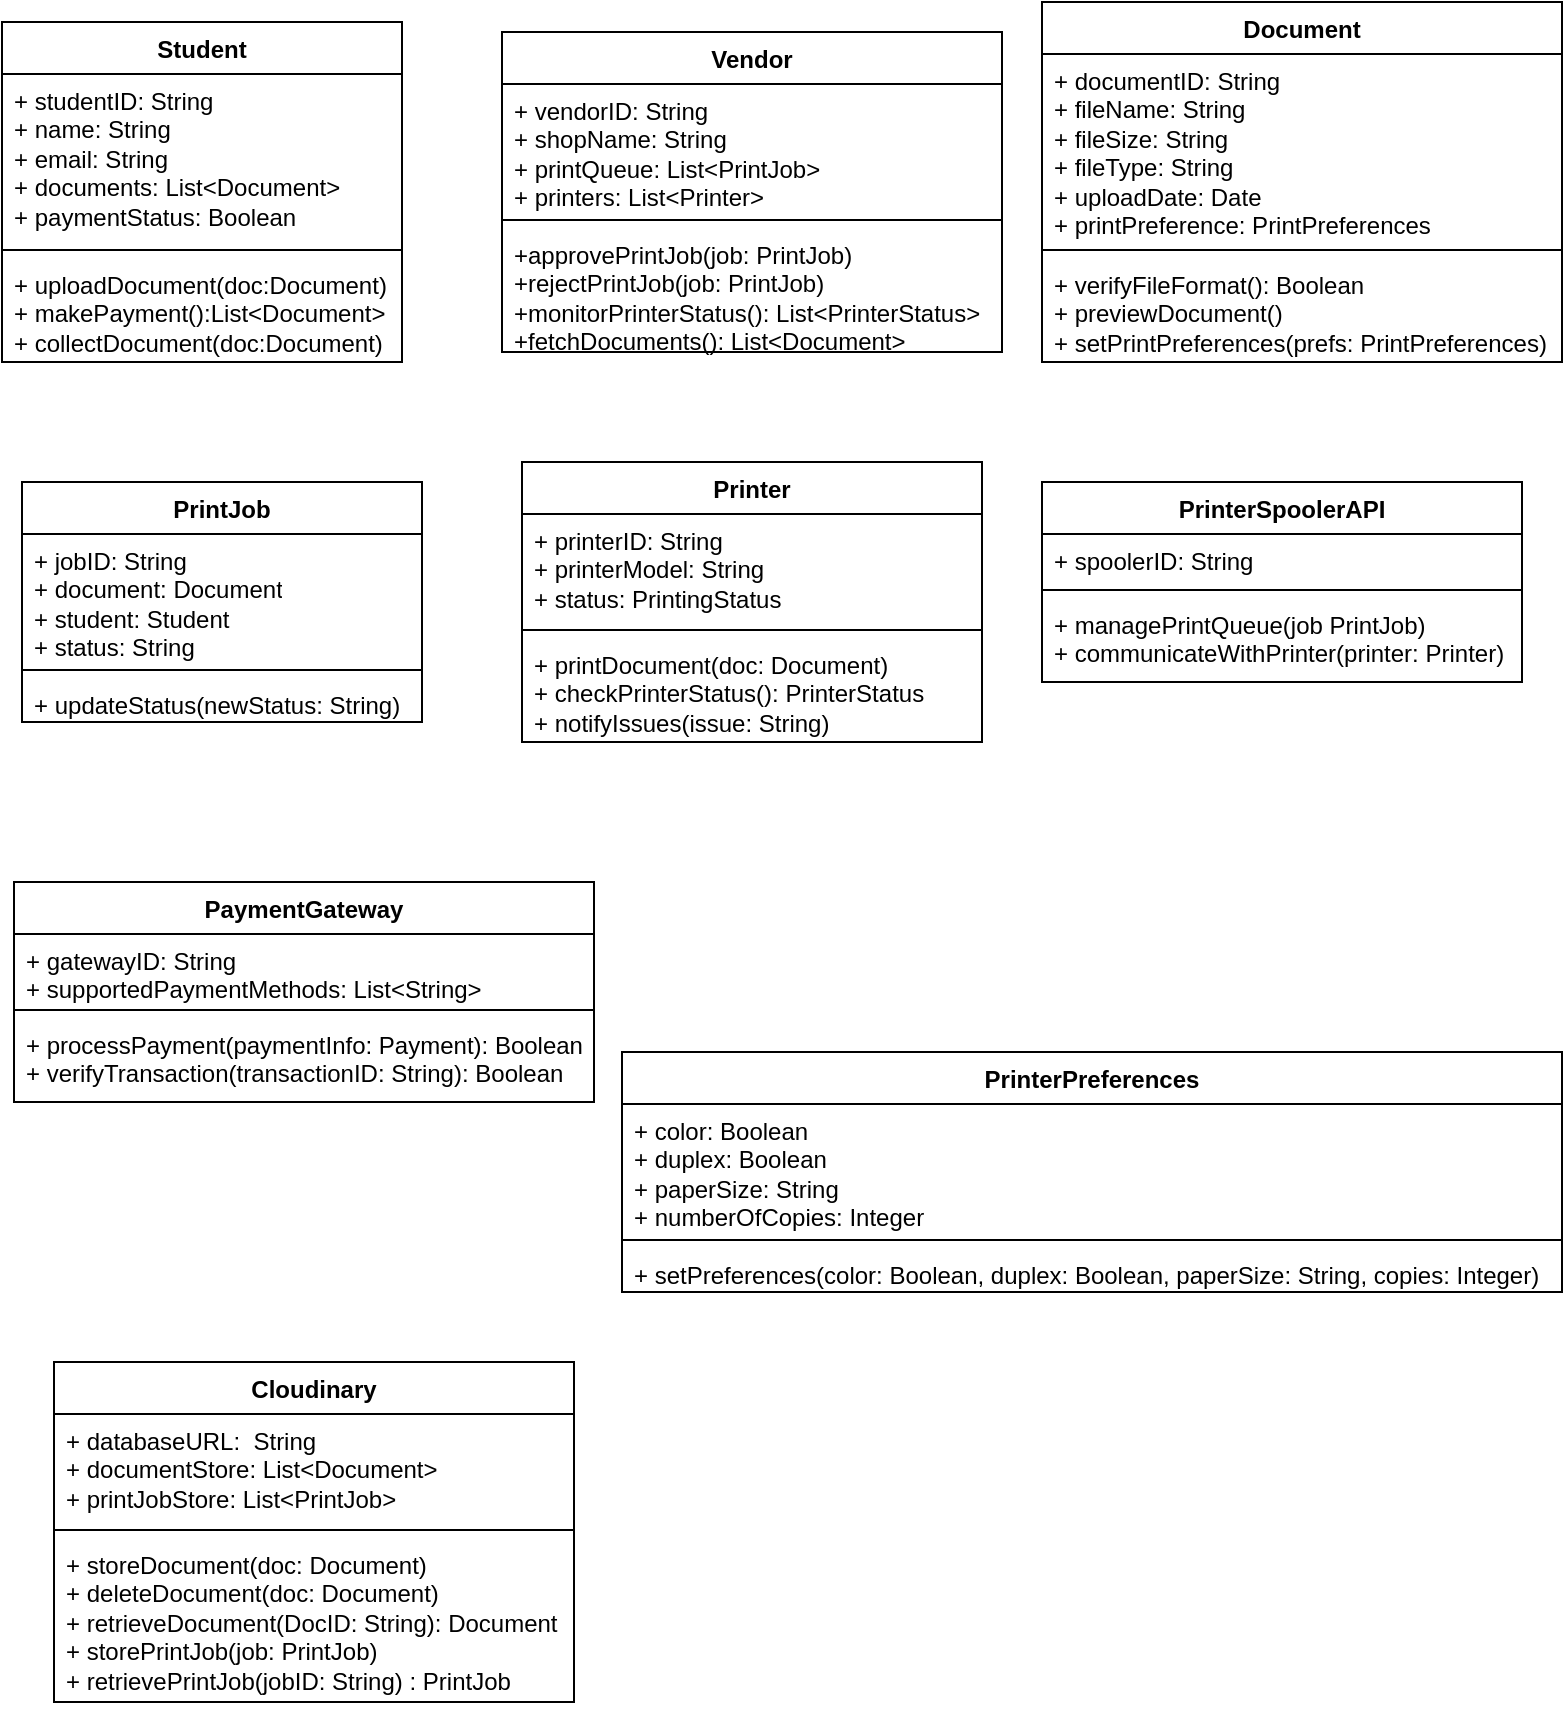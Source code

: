 <mxfile version="24.7.17">
  <diagram name="Page-1" id="TWX0GiAN4o8BfM0cLnyp">
    <mxGraphModel dx="1670" dy="738" grid="1" gridSize="10" guides="1" tooltips="1" connect="1" arrows="1" fold="1" page="1" pageScale="1" pageWidth="827" pageHeight="1169" math="0" shadow="0">
      <root>
        <mxCell id="0" />
        <mxCell id="1" parent="0" />
        <mxCell id="4VyI3I7zP8Ydm9fl96GY-1" value="Student" style="swimlane;fontStyle=1;align=center;verticalAlign=top;childLayout=stackLayout;horizontal=1;startSize=26;horizontalStack=0;resizeParent=1;resizeParentMax=0;resizeLast=0;collapsible=1;marginBottom=0;whiteSpace=wrap;html=1;" vertex="1" parent="1">
          <mxGeometry x="24" y="70" width="200" height="170" as="geometry" />
        </mxCell>
        <mxCell id="4VyI3I7zP8Ydm9fl96GY-2" value="+ studentID: String&lt;div&gt;+ name: String&lt;br&gt;&lt;/div&gt;&lt;div&gt;+ email: String&lt;br&gt;&lt;/div&gt;&lt;div&gt;+ documents: List&amp;lt;Document&amp;gt;&lt;br&gt;&lt;/div&gt;&lt;div&gt;+ paymentStatus: Boolean&lt;br&gt;&lt;/div&gt;" style="text;strokeColor=none;fillColor=none;align=left;verticalAlign=top;spacingLeft=4;spacingRight=4;overflow=hidden;rotatable=0;points=[[0,0.5],[1,0.5]];portConstraint=eastwest;whiteSpace=wrap;html=1;" vertex="1" parent="4VyI3I7zP8Ydm9fl96GY-1">
          <mxGeometry y="26" width="200" height="84" as="geometry" />
        </mxCell>
        <mxCell id="4VyI3I7zP8Ydm9fl96GY-3" value="" style="line;strokeWidth=1;fillColor=none;align=left;verticalAlign=middle;spacingTop=-1;spacingLeft=3;spacingRight=3;rotatable=0;labelPosition=right;points=[];portConstraint=eastwest;strokeColor=inherit;" vertex="1" parent="4VyI3I7zP8Ydm9fl96GY-1">
          <mxGeometry y="110" width="200" height="8" as="geometry" />
        </mxCell>
        <mxCell id="4VyI3I7zP8Ydm9fl96GY-4" value="+ uploadDocument(doc:Document)&lt;div&gt;+ makePayment():List&amp;lt;Document&amp;gt;&lt;/div&gt;&lt;div&gt;+ collectDocument(doc:Document)&lt;br&gt;&lt;div&gt;&lt;br&gt;&lt;/div&gt;&lt;/div&gt;" style="text;strokeColor=none;fillColor=none;align=left;verticalAlign=top;spacingLeft=4;spacingRight=4;overflow=hidden;rotatable=0;points=[[0,0.5],[1,0.5]];portConstraint=eastwest;whiteSpace=wrap;html=1;" vertex="1" parent="4VyI3I7zP8Ydm9fl96GY-1">
          <mxGeometry y="118" width="200" height="52" as="geometry" />
        </mxCell>
        <mxCell id="4VyI3I7zP8Ydm9fl96GY-5" value="Vendor" style="swimlane;fontStyle=1;align=center;verticalAlign=top;childLayout=stackLayout;horizontal=1;startSize=26;horizontalStack=0;resizeParent=1;resizeParentMax=0;resizeLast=0;collapsible=1;marginBottom=0;whiteSpace=wrap;html=1;" vertex="1" parent="1">
          <mxGeometry x="274" y="75" width="250" height="160" as="geometry" />
        </mxCell>
        <mxCell id="4VyI3I7zP8Ydm9fl96GY-6" value="+ vendorID: String&lt;div&gt;+ shopName: String&lt;br&gt;&lt;/div&gt;&lt;div&gt;+ printQueue: List&amp;lt;PrintJob&amp;gt;&lt;br&gt;&lt;/div&gt;&lt;div&gt;+ printers: List&amp;lt;Printer&amp;gt;&lt;/div&gt;" style="text;strokeColor=none;fillColor=none;align=left;verticalAlign=top;spacingLeft=4;spacingRight=4;overflow=hidden;rotatable=0;points=[[0,0.5],[1,0.5]];portConstraint=eastwest;whiteSpace=wrap;html=1;" vertex="1" parent="4VyI3I7zP8Ydm9fl96GY-5">
          <mxGeometry y="26" width="250" height="64" as="geometry" />
        </mxCell>
        <mxCell id="4VyI3I7zP8Ydm9fl96GY-7" value="" style="line;strokeWidth=1;fillColor=none;align=left;verticalAlign=middle;spacingTop=-1;spacingLeft=3;spacingRight=3;rotatable=0;labelPosition=right;points=[];portConstraint=eastwest;strokeColor=inherit;" vertex="1" parent="4VyI3I7zP8Ydm9fl96GY-5">
          <mxGeometry y="90" width="250" height="8" as="geometry" />
        </mxCell>
        <mxCell id="4VyI3I7zP8Ydm9fl96GY-8" value="&lt;div&gt;&lt;div&gt;+approvePrintJob(job: PrintJob)&lt;/div&gt;&lt;/div&gt;&lt;div&gt;+rejectPrintJob(job: PrintJob)&lt;/div&gt;&lt;div&gt;+monitorPrinterStatus(): List&amp;lt;PrinterStatus&amp;gt;&lt;/div&gt;&lt;div&gt;+fetchDocuments(): List&amp;lt;Document&amp;gt;&lt;/div&gt;" style="text;strokeColor=none;fillColor=none;align=left;verticalAlign=top;spacingLeft=4;spacingRight=4;overflow=hidden;rotatable=0;points=[[0,0.5],[1,0.5]];portConstraint=eastwest;whiteSpace=wrap;html=1;" vertex="1" parent="4VyI3I7zP8Ydm9fl96GY-5">
          <mxGeometry y="98" width="250" height="62" as="geometry" />
        </mxCell>
        <mxCell id="4VyI3I7zP8Ydm9fl96GY-9" value="Document" style="swimlane;fontStyle=1;align=center;verticalAlign=top;childLayout=stackLayout;horizontal=1;startSize=26;horizontalStack=0;resizeParent=1;resizeParentMax=0;resizeLast=0;collapsible=1;marginBottom=0;whiteSpace=wrap;html=1;" vertex="1" parent="1">
          <mxGeometry x="544" y="60" width="260" height="180" as="geometry" />
        </mxCell>
        <mxCell id="4VyI3I7zP8Ydm9fl96GY-10" value="+ documentID: String&lt;div&gt;+ fileName: String&lt;br&gt;&lt;/div&gt;&lt;div&gt;+ fileSize: String&lt;br&gt;&lt;/div&gt;&lt;div&gt;+ fileType: String&lt;/div&gt;&lt;div&gt;+ uploadDate: Date&lt;/div&gt;&lt;div&gt;+ printPreference: P&lt;span style=&quot;background-color: initial;&quot;&gt;rintPreferences&lt;/span&gt;&lt;/div&gt;" style="text;strokeColor=none;fillColor=none;align=left;verticalAlign=top;spacingLeft=4;spacingRight=4;overflow=hidden;rotatable=0;points=[[0,0.5],[1,0.5]];portConstraint=eastwest;whiteSpace=wrap;html=1;" vertex="1" parent="4VyI3I7zP8Ydm9fl96GY-9">
          <mxGeometry y="26" width="260" height="94" as="geometry" />
        </mxCell>
        <mxCell id="4VyI3I7zP8Ydm9fl96GY-11" value="" style="line;strokeWidth=1;fillColor=none;align=left;verticalAlign=middle;spacingTop=-1;spacingLeft=3;spacingRight=3;rotatable=0;labelPosition=right;points=[];portConstraint=eastwest;strokeColor=inherit;" vertex="1" parent="4VyI3I7zP8Ydm9fl96GY-9">
          <mxGeometry y="120" width="260" height="8" as="geometry" />
        </mxCell>
        <mxCell id="4VyI3I7zP8Ydm9fl96GY-12" value="&lt;div&gt;&lt;div&gt;+ verifyFileFormat(): Boolean&lt;/div&gt;&lt;/div&gt;&lt;div&gt;+ previewDocument()&lt;/div&gt;&lt;div&gt;+&amp;nbsp;setPrintPreferences(prefs: PrintPreferences)&lt;/div&gt;" style="text;strokeColor=none;fillColor=none;align=left;verticalAlign=top;spacingLeft=4;spacingRight=4;overflow=hidden;rotatable=0;points=[[0,0.5],[1,0.5]];portConstraint=eastwest;whiteSpace=wrap;html=1;" vertex="1" parent="4VyI3I7zP8Ydm9fl96GY-9">
          <mxGeometry y="128" width="260" height="52" as="geometry" />
        </mxCell>
        <mxCell id="4VyI3I7zP8Ydm9fl96GY-13" value="PrintJob" style="swimlane;fontStyle=1;align=center;verticalAlign=top;childLayout=stackLayout;horizontal=1;startSize=26;horizontalStack=0;resizeParent=1;resizeParentMax=0;resizeLast=0;collapsible=1;marginBottom=0;whiteSpace=wrap;html=1;" vertex="1" parent="1">
          <mxGeometry x="34" y="300" width="200" height="120" as="geometry" />
        </mxCell>
        <mxCell id="4VyI3I7zP8Ydm9fl96GY-14" value="+ jobID: String&lt;div&gt;+ document: D&lt;span style=&quot;background-color: initial;&quot;&gt;ocument&lt;/span&gt;&lt;/div&gt;&lt;div&gt;&lt;span style=&quot;background-color: initial;&quot;&gt;+ student: Student&lt;/span&gt;&lt;/div&gt;&lt;div&gt;&lt;span style=&quot;background-color: initial;&quot;&gt;+ status: String&lt;/span&gt;&lt;/div&gt;" style="text;strokeColor=none;fillColor=none;align=left;verticalAlign=top;spacingLeft=4;spacingRight=4;overflow=hidden;rotatable=0;points=[[0,0.5],[1,0.5]];portConstraint=eastwest;whiteSpace=wrap;html=1;" vertex="1" parent="4VyI3I7zP8Ydm9fl96GY-13">
          <mxGeometry y="26" width="200" height="64" as="geometry" />
        </mxCell>
        <mxCell id="4VyI3I7zP8Ydm9fl96GY-15" value="" style="line;strokeWidth=1;fillColor=none;align=left;verticalAlign=middle;spacingTop=-1;spacingLeft=3;spacingRight=3;rotatable=0;labelPosition=right;points=[];portConstraint=eastwest;strokeColor=inherit;" vertex="1" parent="4VyI3I7zP8Ydm9fl96GY-13">
          <mxGeometry y="90" width="200" height="8" as="geometry" />
        </mxCell>
        <mxCell id="4VyI3I7zP8Ydm9fl96GY-16" value="&lt;div&gt;&lt;div&gt;+ updateStatus(newStatus: String)&lt;/div&gt;&lt;/div&gt;" style="text;strokeColor=none;fillColor=none;align=left;verticalAlign=top;spacingLeft=4;spacingRight=4;overflow=hidden;rotatable=0;points=[[0,0.5],[1,0.5]];portConstraint=eastwest;whiteSpace=wrap;html=1;" vertex="1" parent="4VyI3I7zP8Ydm9fl96GY-13">
          <mxGeometry y="98" width="200" height="22" as="geometry" />
        </mxCell>
        <mxCell id="4VyI3I7zP8Ydm9fl96GY-17" value="Printer" style="swimlane;fontStyle=1;align=center;verticalAlign=top;childLayout=stackLayout;horizontal=1;startSize=26;horizontalStack=0;resizeParent=1;resizeParentMax=0;resizeLast=0;collapsible=1;marginBottom=0;whiteSpace=wrap;html=1;" vertex="1" parent="1">
          <mxGeometry x="284" y="290" width="230" height="140" as="geometry" />
        </mxCell>
        <mxCell id="4VyI3I7zP8Ydm9fl96GY-18" value="+ printerID: String&lt;div&gt;+ printerModel: String&lt;br&gt;&lt;/div&gt;&lt;div&gt;+ status: PrintingStatus&lt;/div&gt;" style="text;strokeColor=none;fillColor=none;align=left;verticalAlign=top;spacingLeft=4;spacingRight=4;overflow=hidden;rotatable=0;points=[[0,0.5],[1,0.5]];portConstraint=eastwest;whiteSpace=wrap;html=1;" vertex="1" parent="4VyI3I7zP8Ydm9fl96GY-17">
          <mxGeometry y="26" width="230" height="54" as="geometry" />
        </mxCell>
        <mxCell id="4VyI3I7zP8Ydm9fl96GY-19" value="" style="line;strokeWidth=1;fillColor=none;align=left;verticalAlign=middle;spacingTop=-1;spacingLeft=3;spacingRight=3;rotatable=0;labelPosition=right;points=[];portConstraint=eastwest;strokeColor=inherit;" vertex="1" parent="4VyI3I7zP8Ydm9fl96GY-17">
          <mxGeometry y="80" width="230" height="8" as="geometry" />
        </mxCell>
        <mxCell id="4VyI3I7zP8Ydm9fl96GY-20" value="+ printDocument(doc: Document)&lt;div&gt;+ checkPrinterStatus(): PrinterStatus&lt;/div&gt;&lt;div&gt;+ notifyIssues(issue: String)&lt;/div&gt;" style="text;strokeColor=none;fillColor=none;align=left;verticalAlign=top;spacingLeft=4;spacingRight=4;overflow=hidden;rotatable=0;points=[[0,0.5],[1,0.5]];portConstraint=eastwest;whiteSpace=wrap;html=1;" vertex="1" parent="4VyI3I7zP8Ydm9fl96GY-17">
          <mxGeometry y="88" width="230" height="52" as="geometry" />
        </mxCell>
        <mxCell id="4VyI3I7zP8Ydm9fl96GY-21" value="PaymentGateway" style="swimlane;fontStyle=1;align=center;verticalAlign=top;childLayout=stackLayout;horizontal=1;startSize=26;horizontalStack=0;resizeParent=1;resizeParentMax=0;resizeLast=0;collapsible=1;marginBottom=0;whiteSpace=wrap;html=1;" vertex="1" parent="1">
          <mxGeometry x="30" y="500" width="290" height="110" as="geometry" />
        </mxCell>
        <mxCell id="4VyI3I7zP8Ydm9fl96GY-22" value="+ gatewayID: String&lt;div&gt;+ supportedPaymentMethods: List&amp;lt;String&amp;gt;&lt;br&gt;&lt;/div&gt;" style="text;strokeColor=none;fillColor=none;align=left;verticalAlign=top;spacingLeft=4;spacingRight=4;overflow=hidden;rotatable=0;points=[[0,0.5],[1,0.5]];portConstraint=eastwest;whiteSpace=wrap;html=1;" vertex="1" parent="4VyI3I7zP8Ydm9fl96GY-21">
          <mxGeometry y="26" width="290" height="34" as="geometry" />
        </mxCell>
        <mxCell id="4VyI3I7zP8Ydm9fl96GY-23" value="" style="line;strokeWidth=1;fillColor=none;align=left;verticalAlign=middle;spacingTop=-1;spacingLeft=3;spacingRight=3;rotatable=0;labelPosition=right;points=[];portConstraint=eastwest;strokeColor=inherit;" vertex="1" parent="4VyI3I7zP8Ydm9fl96GY-21">
          <mxGeometry y="60" width="290" height="8" as="geometry" />
        </mxCell>
        <mxCell id="4VyI3I7zP8Ydm9fl96GY-24" value="&lt;div&gt;&lt;div&gt;+ processPayment(paymentInfo: Payment): Boolean&lt;/div&gt;&lt;/div&gt;&lt;div&gt;+ verifyTransaction(transactionID: String): Boolean&lt;/div&gt;" style="text;strokeColor=none;fillColor=none;align=left;verticalAlign=top;spacingLeft=4;spacingRight=4;overflow=hidden;rotatable=0;points=[[0,0.5],[1,0.5]];portConstraint=eastwest;whiteSpace=wrap;html=1;" vertex="1" parent="4VyI3I7zP8Ydm9fl96GY-21">
          <mxGeometry y="68" width="290" height="42" as="geometry" />
        </mxCell>
        <mxCell id="4VyI3I7zP8Ydm9fl96GY-25" value="PrinterPreferences" style="swimlane;fontStyle=1;align=center;verticalAlign=top;childLayout=stackLayout;horizontal=1;startSize=26;horizontalStack=0;resizeParent=1;resizeParentMax=0;resizeLast=0;collapsible=1;marginBottom=0;whiteSpace=wrap;html=1;" vertex="1" parent="1">
          <mxGeometry x="334" y="585" width="470" height="120" as="geometry" />
        </mxCell>
        <mxCell id="4VyI3I7zP8Ydm9fl96GY-26" value="+ color: Boolean&lt;div&gt;+ duplex: Boolean&lt;/div&gt;&lt;div&gt;+ paperSize: String&lt;/div&gt;&lt;div&gt;+ numberOfCopies: Integer&lt;/div&gt;" style="text;strokeColor=none;fillColor=none;align=left;verticalAlign=top;spacingLeft=4;spacingRight=4;overflow=hidden;rotatable=0;points=[[0,0.5],[1,0.5]];portConstraint=eastwest;whiteSpace=wrap;html=1;" vertex="1" parent="4VyI3I7zP8Ydm9fl96GY-25">
          <mxGeometry y="26" width="470" height="64" as="geometry" />
        </mxCell>
        <mxCell id="4VyI3I7zP8Ydm9fl96GY-27" value="" style="line;strokeWidth=1;fillColor=none;align=left;verticalAlign=middle;spacingTop=-1;spacingLeft=3;spacingRight=3;rotatable=0;labelPosition=right;points=[];portConstraint=eastwest;strokeColor=inherit;" vertex="1" parent="4VyI3I7zP8Ydm9fl96GY-25">
          <mxGeometry y="90" width="470" height="8" as="geometry" />
        </mxCell>
        <mxCell id="4VyI3I7zP8Ydm9fl96GY-28" value="&lt;div&gt;&lt;div&gt;+&amp;nbsp;setPreferences(color: Boolean, duplex: Boolean, paperSize: String, copies: Integer)&lt;/div&gt;&lt;/div&gt;" style="text;strokeColor=none;fillColor=none;align=left;verticalAlign=top;spacingLeft=4;spacingRight=4;overflow=hidden;rotatable=0;points=[[0,0.5],[1,0.5]];portConstraint=eastwest;whiteSpace=wrap;html=1;" vertex="1" parent="4VyI3I7zP8Ydm9fl96GY-25">
          <mxGeometry y="98" width="470" height="22" as="geometry" />
        </mxCell>
        <mxCell id="4VyI3I7zP8Ydm9fl96GY-29" value="PrinterSpoolerAPI" style="swimlane;fontStyle=1;align=center;verticalAlign=top;childLayout=stackLayout;horizontal=1;startSize=26;horizontalStack=0;resizeParent=1;resizeParentMax=0;resizeLast=0;collapsible=1;marginBottom=0;whiteSpace=wrap;html=1;" vertex="1" parent="1">
          <mxGeometry x="544" y="300" width="240" height="100" as="geometry" />
        </mxCell>
        <mxCell id="4VyI3I7zP8Ydm9fl96GY-30" value="+ spoolerID: String" style="text;strokeColor=none;fillColor=none;align=left;verticalAlign=top;spacingLeft=4;spacingRight=4;overflow=hidden;rotatable=0;points=[[0,0.5],[1,0.5]];portConstraint=eastwest;whiteSpace=wrap;html=1;" vertex="1" parent="4VyI3I7zP8Ydm9fl96GY-29">
          <mxGeometry y="26" width="240" height="24" as="geometry" />
        </mxCell>
        <mxCell id="4VyI3I7zP8Ydm9fl96GY-31" value="" style="line;strokeWidth=1;fillColor=none;align=left;verticalAlign=middle;spacingTop=-1;spacingLeft=3;spacingRight=3;rotatable=0;labelPosition=right;points=[];portConstraint=eastwest;strokeColor=inherit;" vertex="1" parent="4VyI3I7zP8Ydm9fl96GY-29">
          <mxGeometry y="50" width="240" height="8" as="geometry" />
        </mxCell>
        <mxCell id="4VyI3I7zP8Ydm9fl96GY-32" value="+ managePrintQueue(job PrintJob)&lt;div&gt;+ communicateWithPrinter(printer: Printer)&lt;/div&gt;" style="text;strokeColor=none;fillColor=none;align=left;verticalAlign=top;spacingLeft=4;spacingRight=4;overflow=hidden;rotatable=0;points=[[0,0.5],[1,0.5]];portConstraint=eastwest;whiteSpace=wrap;html=1;" vertex="1" parent="4VyI3I7zP8Ydm9fl96GY-29">
          <mxGeometry y="58" width="240" height="42" as="geometry" />
        </mxCell>
        <mxCell id="4VyI3I7zP8Ydm9fl96GY-33" value="Cloudinary" style="swimlane;fontStyle=1;align=center;verticalAlign=top;childLayout=stackLayout;horizontal=1;startSize=26;horizontalStack=0;resizeParent=1;resizeParentMax=0;resizeLast=0;collapsible=1;marginBottom=0;whiteSpace=wrap;html=1;" vertex="1" parent="1">
          <mxGeometry x="50" y="740" width="260" height="170" as="geometry" />
        </mxCell>
        <mxCell id="4VyI3I7zP8Ydm9fl96GY-34" value="+ databaseURL:&amp;nbsp; String&lt;div&gt;+ documentStore: List&amp;lt;Document&amp;gt;&lt;/div&gt;&lt;div&gt;+ printJobStore: List&amp;lt;PrintJob&amp;gt;&lt;/div&gt;" style="text;strokeColor=none;fillColor=none;align=left;verticalAlign=top;spacingLeft=4;spacingRight=4;overflow=hidden;rotatable=0;points=[[0,0.5],[1,0.5]];portConstraint=eastwest;whiteSpace=wrap;html=1;" vertex="1" parent="4VyI3I7zP8Ydm9fl96GY-33">
          <mxGeometry y="26" width="260" height="54" as="geometry" />
        </mxCell>
        <mxCell id="4VyI3I7zP8Ydm9fl96GY-35" value="" style="line;strokeWidth=1;fillColor=none;align=left;verticalAlign=middle;spacingTop=-1;spacingLeft=3;spacingRight=3;rotatable=0;labelPosition=right;points=[];portConstraint=eastwest;strokeColor=inherit;" vertex="1" parent="4VyI3I7zP8Ydm9fl96GY-33">
          <mxGeometry y="80" width="260" height="8" as="geometry" />
        </mxCell>
        <mxCell id="4VyI3I7zP8Ydm9fl96GY-36" value="&lt;div&gt;&lt;div&gt;+ storeDocument(doc: Document)&lt;/div&gt;&lt;/div&gt;&lt;div&gt;+ deleteDocument(doc: Document)&lt;/div&gt;&lt;div&gt;+ retrieveDocument(DocID: String): Document&lt;/div&gt;&lt;div&gt;+ storePrintJob(job: PrintJob)&lt;/div&gt;&lt;div&gt;+ retrievePrintJob(jobID: String) : PrintJob&lt;/div&gt;" style="text;strokeColor=none;fillColor=none;align=left;verticalAlign=top;spacingLeft=4;spacingRight=4;overflow=hidden;rotatable=0;points=[[0,0.5],[1,0.5]];portConstraint=eastwest;whiteSpace=wrap;html=1;" vertex="1" parent="4VyI3I7zP8Ydm9fl96GY-33">
          <mxGeometry y="88" width="260" height="82" as="geometry" />
        </mxCell>
      </root>
    </mxGraphModel>
  </diagram>
</mxfile>
